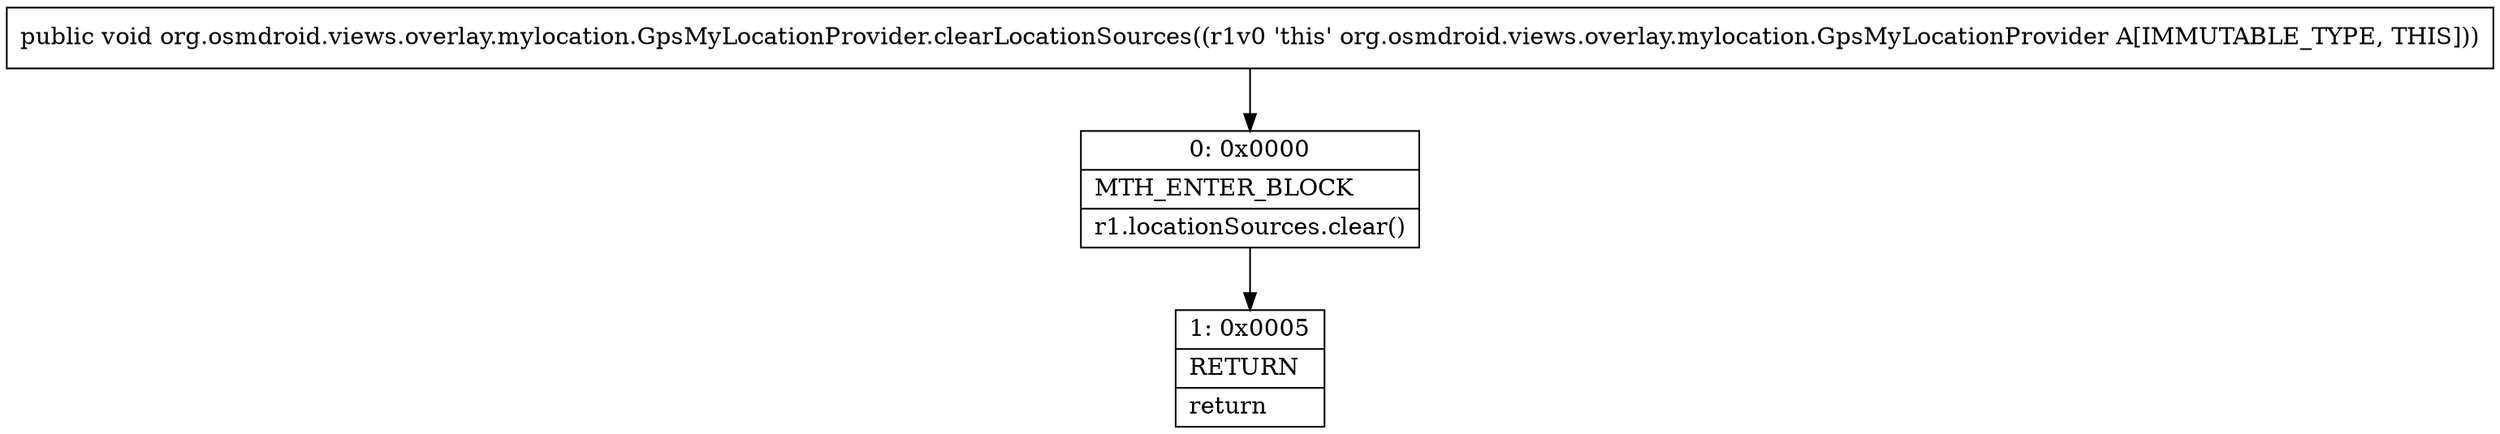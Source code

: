 digraph "CFG fororg.osmdroid.views.overlay.mylocation.GpsMyLocationProvider.clearLocationSources()V" {
Node_0 [shape=record,label="{0\:\ 0x0000|MTH_ENTER_BLOCK\l|r1.locationSources.clear()\l}"];
Node_1 [shape=record,label="{1\:\ 0x0005|RETURN\l|return\l}"];
MethodNode[shape=record,label="{public void org.osmdroid.views.overlay.mylocation.GpsMyLocationProvider.clearLocationSources((r1v0 'this' org.osmdroid.views.overlay.mylocation.GpsMyLocationProvider A[IMMUTABLE_TYPE, THIS])) }"];
MethodNode -> Node_0;
Node_0 -> Node_1;
}

